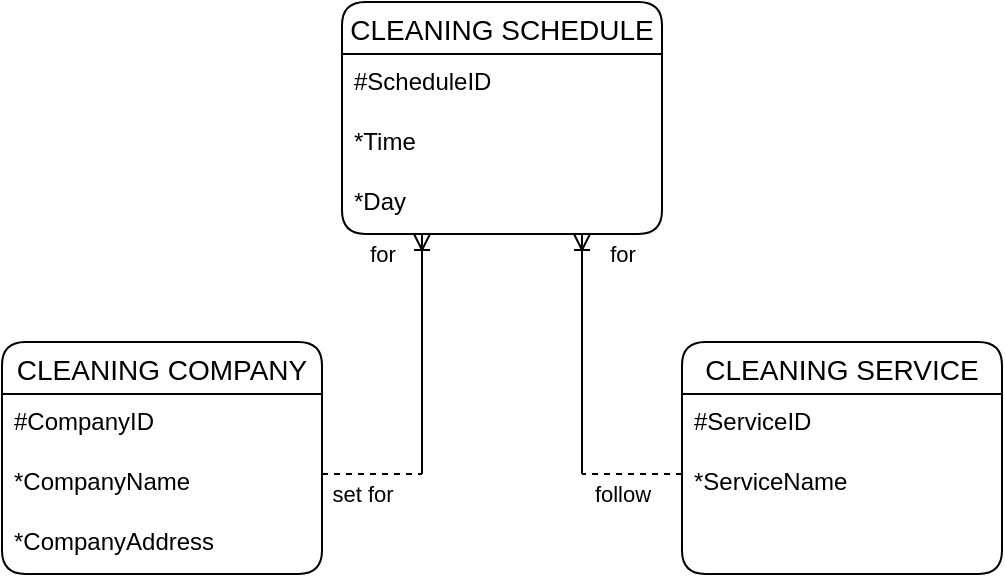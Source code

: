 <mxfile version="15.3.2" type="github">
  <diagram id="R2lEEEUBdFMjLlhIrx00" name="Page-1">
    <mxGraphModel dx="868" dy="490" grid="1" gridSize="10" guides="1" tooltips="1" connect="1" arrows="1" fold="1" page="1" pageScale="1" pageWidth="850" pageHeight="1100" math="0" shadow="0" extFonts="Permanent Marker^https://fonts.googleapis.com/css?family=Permanent+Marker">
      <root>
        <mxCell id="0" />
        <mxCell id="1" parent="0" />
        <mxCell id="V3NAtrR6u3neziKLqOjZ-5" value="CLEANING SCHEDULE" style="swimlane;fontStyle=0;childLayout=stackLayout;horizontal=1;startSize=26;horizontalStack=0;resizeParent=1;resizeParentMax=0;resizeLast=0;collapsible=1;marginBottom=0;align=center;fontSize=14;rounded=1;" vertex="1" parent="1">
          <mxGeometry x="320" y="80" width="160" height="116" as="geometry" />
        </mxCell>
        <mxCell id="V3NAtrR6u3neziKLqOjZ-6" value="#ScheduleID" style="text;strokeColor=none;fillColor=none;spacingLeft=4;spacingRight=4;overflow=hidden;rotatable=0;points=[[0,0.5],[1,0.5]];portConstraint=eastwest;fontSize=12;" vertex="1" parent="V3NAtrR6u3neziKLqOjZ-5">
          <mxGeometry y="26" width="160" height="30" as="geometry" />
        </mxCell>
        <mxCell id="V3NAtrR6u3neziKLqOjZ-7" value="*Time" style="text;strokeColor=none;fillColor=none;spacingLeft=4;spacingRight=4;overflow=hidden;rotatable=0;points=[[0,0.5],[1,0.5]];portConstraint=eastwest;fontSize=12;" vertex="1" parent="V3NAtrR6u3neziKLqOjZ-5">
          <mxGeometry y="56" width="160" height="30" as="geometry" />
        </mxCell>
        <mxCell id="V3NAtrR6u3neziKLqOjZ-8" value="*Day" style="text;strokeColor=none;fillColor=none;spacingLeft=4;spacingRight=4;overflow=hidden;rotatable=0;points=[[0,0.5],[1,0.5]];portConstraint=eastwest;fontSize=12;" vertex="1" parent="V3NAtrR6u3neziKLqOjZ-5">
          <mxGeometry y="86" width="160" height="30" as="geometry" />
        </mxCell>
        <mxCell id="V3NAtrR6u3neziKLqOjZ-9" value="CLEANING COMPANY" style="swimlane;fontStyle=0;childLayout=stackLayout;horizontal=1;startSize=26;horizontalStack=0;resizeParent=1;resizeParentMax=0;resizeLast=0;collapsible=1;marginBottom=0;align=center;fontSize=14;rounded=1;" vertex="1" parent="1">
          <mxGeometry x="150" y="250" width="160" height="116" as="geometry" />
        </mxCell>
        <mxCell id="V3NAtrR6u3neziKLqOjZ-10" value="#CompanyID" style="text;strokeColor=none;fillColor=none;spacingLeft=4;spacingRight=4;overflow=hidden;rotatable=0;points=[[0,0.5],[1,0.5]];portConstraint=eastwest;fontSize=12;" vertex="1" parent="V3NAtrR6u3neziKLqOjZ-9">
          <mxGeometry y="26" width="160" height="30" as="geometry" />
        </mxCell>
        <mxCell id="V3NAtrR6u3neziKLqOjZ-11" value="*CompanyName" style="text;strokeColor=none;fillColor=none;spacingLeft=4;spacingRight=4;overflow=hidden;rotatable=0;points=[[0,0.5],[1,0.5]];portConstraint=eastwest;fontSize=12;" vertex="1" parent="V3NAtrR6u3neziKLqOjZ-9">
          <mxGeometry y="56" width="160" height="30" as="geometry" />
        </mxCell>
        <mxCell id="V3NAtrR6u3neziKLqOjZ-12" value="*CompanyAddress" style="text;strokeColor=none;fillColor=none;spacingLeft=4;spacingRight=4;overflow=hidden;rotatable=0;points=[[0,0.5],[1,0.5]];portConstraint=eastwest;fontSize=12;" vertex="1" parent="V3NAtrR6u3neziKLqOjZ-9">
          <mxGeometry y="86" width="160" height="30" as="geometry" />
        </mxCell>
        <mxCell id="V3NAtrR6u3neziKLqOjZ-13" value="CLEANING SERVICE" style="swimlane;fontStyle=0;childLayout=stackLayout;horizontal=1;startSize=26;horizontalStack=0;resizeParent=1;resizeParentMax=0;resizeLast=0;collapsible=1;marginBottom=0;align=center;fontSize=14;rounded=1;" vertex="1" parent="1">
          <mxGeometry x="490" y="250" width="160" height="116" as="geometry" />
        </mxCell>
        <mxCell id="V3NAtrR6u3neziKLqOjZ-14" value="#ServiceID" style="text;strokeColor=none;fillColor=none;spacingLeft=4;spacingRight=4;overflow=hidden;rotatable=0;points=[[0,0.5],[1,0.5]];portConstraint=eastwest;fontSize=12;" vertex="1" parent="V3NAtrR6u3neziKLqOjZ-13">
          <mxGeometry y="26" width="160" height="30" as="geometry" />
        </mxCell>
        <mxCell id="V3NAtrR6u3neziKLqOjZ-15" value="*ServiceName" style="text;strokeColor=none;fillColor=none;spacingLeft=4;spacingRight=4;overflow=hidden;rotatable=0;points=[[0,0.5],[1,0.5]];portConstraint=eastwest;fontSize=12;" vertex="1" parent="V3NAtrR6u3neziKLqOjZ-13">
          <mxGeometry y="56" width="160" height="30" as="geometry" />
        </mxCell>
        <mxCell id="V3NAtrR6u3neziKLqOjZ-16" value=" " style="text;strokeColor=none;fillColor=none;spacingLeft=4;spacingRight=4;overflow=hidden;rotatable=0;points=[[0,0.5],[1,0.5]];portConstraint=eastwest;fontSize=12;" vertex="1" parent="V3NAtrR6u3neziKLqOjZ-13">
          <mxGeometry y="86" width="160" height="30" as="geometry" />
        </mxCell>
        <mxCell id="V3NAtrR6u3neziKLqOjZ-17" value="set for" style="edgeStyle=orthogonalEdgeStyle;rounded=0;orthogonalLoop=1;jettySize=auto;html=1;exitX=1;exitY=0.5;exitDx=0;exitDy=0;dashed=1;startArrow=none;startFill=0;endArrow=none;endFill=0;" edge="1" parent="1">
          <mxGeometry x="-0.2" y="-10" relative="1" as="geometry">
            <mxPoint x="360" y="316" as="targetPoint" />
            <mxPoint as="offset" />
            <mxPoint x="310" y="316" as="sourcePoint" />
          </mxGeometry>
        </mxCell>
        <mxCell id="V3NAtrR6u3neziKLqOjZ-18" value="follow" style="edgeStyle=orthogonalEdgeStyle;rounded=0;orthogonalLoop=1;jettySize=auto;html=1;exitX=0;exitY=0.5;exitDx=0;exitDy=0;dashed=1;startArrow=none;startFill=0;endArrow=none;endFill=0;" edge="1" parent="1">
          <mxGeometry x="0.2" y="10" relative="1" as="geometry">
            <mxPoint x="440" y="316" as="targetPoint" />
            <mxPoint as="offset" />
            <mxPoint x="490" y="316" as="sourcePoint" />
          </mxGeometry>
        </mxCell>
        <mxCell id="V3NAtrR6u3neziKLqOjZ-19" value="for" style="edgeStyle=orthogonalEdgeStyle;rounded=0;orthogonalLoop=1;jettySize=auto;html=1;exitX=0.75;exitY=1;exitDx=0;exitDy=0;startArrow=ERoneToMany;startFill=0;endArrow=none;endFill=0;" edge="1" parent="1">
          <mxGeometry x="-0.833" y="20" relative="1" as="geometry">
            <mxPoint x="440" y="316" as="targetPoint" />
            <mxPoint as="offset" />
            <mxPoint x="440" y="196" as="sourcePoint" />
          </mxGeometry>
        </mxCell>
        <mxCell id="V3NAtrR6u3neziKLqOjZ-20" value="for" style="edgeStyle=orthogonalEdgeStyle;rounded=0;orthogonalLoop=1;jettySize=auto;html=1;exitX=0.25;exitY=1;exitDx=0;exitDy=0;startArrow=ERoneToMany;startFill=0;endArrow=none;endFill=0;" edge="1" parent="1">
          <mxGeometry x="-0.833" y="-20" relative="1" as="geometry">
            <mxPoint x="360" y="316" as="targetPoint" />
            <mxPoint as="offset" />
            <mxPoint x="360" y="196" as="sourcePoint" />
          </mxGeometry>
        </mxCell>
      </root>
    </mxGraphModel>
  </diagram>
</mxfile>
